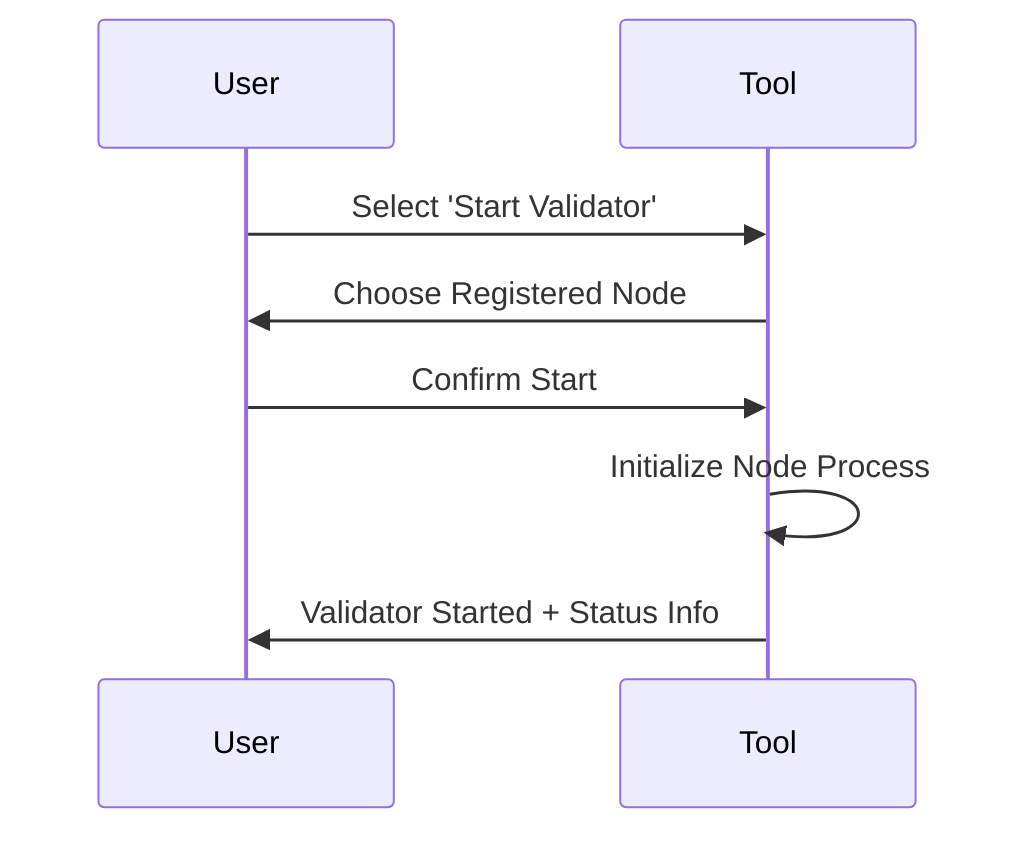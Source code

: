 sequenceDiagram
    participant User
    participant Tool
    User->>Tool: Select 'Start Validator'
    Tool->>User: Choose Registered Node
    User->>Tool: Confirm Start
    Tool->>Tool: Initialize Node Process
    Tool->>User: Validator Started + Status Info